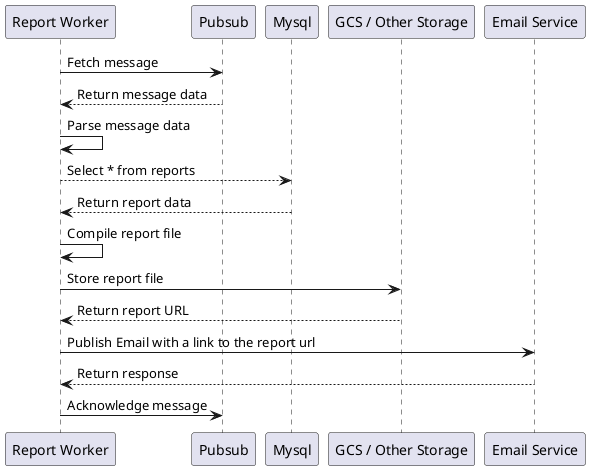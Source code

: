 @startuml
  "Report Worker" -> Pubsub: Fetch message
  Pubsub --> "Report Worker": Return message data
  "Report Worker" -> "Report Worker": Parse message data

  "Report Worker" --> Mysql: Select * from reports
  Mysql --> "Report Worker": Return report data

  "Report Worker" -> "Report Worker": Compile report file

  "Report Worker" -> "GCS / Other Storage": Store report file
  "GCS / Other Storage" --> "Report Worker": Return report URL

  "Report Worker" -> "Email Service": Publish Email with a link to the report url
  "Email Service" --> "Report Worker": Return response

  "Report Worker" -> Pubsub: Acknowledge message
@enduml